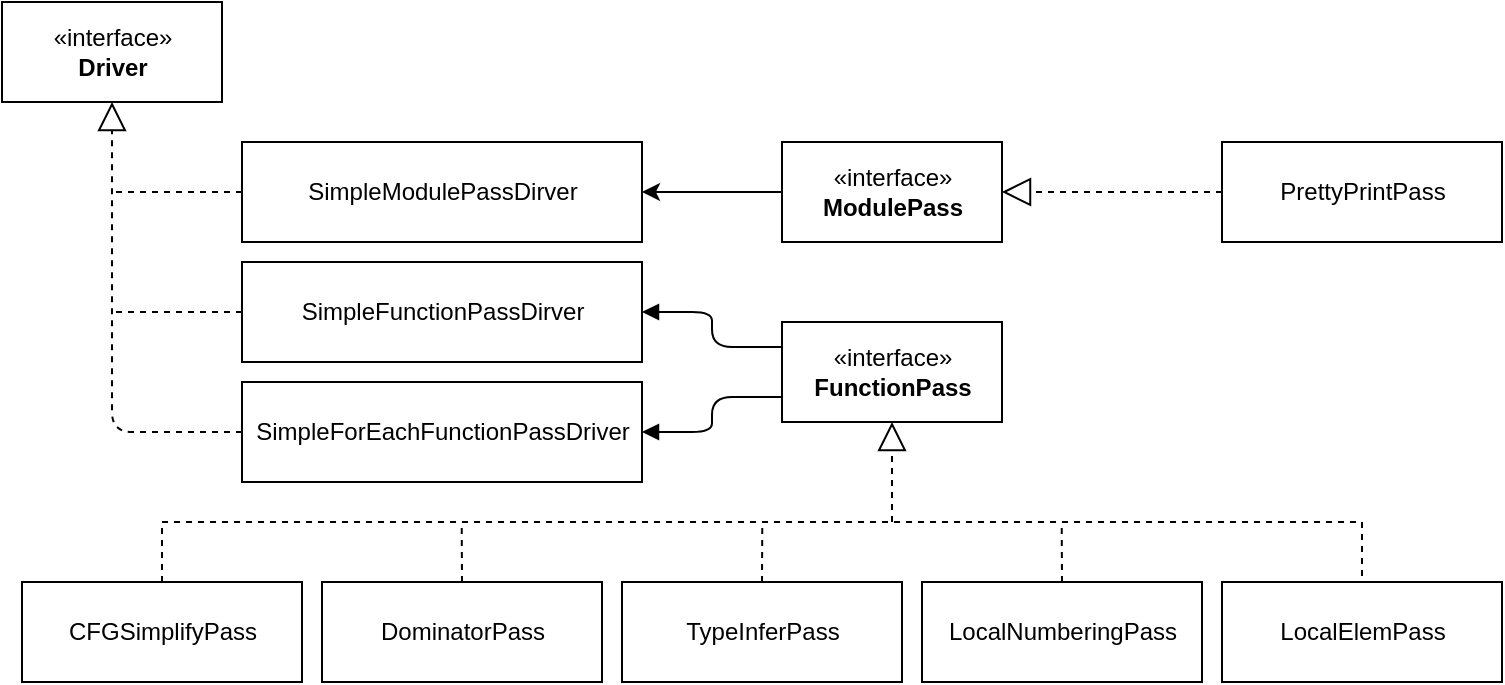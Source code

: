 <mxfile version="14.5.1" type="device"><diagram id="VHJSlbRATJFRq5zhXGeg" name="Page-1"><mxGraphModel dx="1169" dy="481" grid="1" gridSize="10" guides="1" tooltips="1" connect="1" arrows="1" fold="1" page="1" pageScale="1" pageWidth="850" pageHeight="1100" math="0" shadow="0"><root><mxCell id="0"/><mxCell id="1" parent="0"/><mxCell id="5G_qz9onivNxE9hjm6HM-1" value="«interface»&lt;br&gt;&lt;b&gt;Driver&lt;/b&gt;" style="html=1;" parent="1" vertex="1"><mxGeometry x="60" y="150" width="110" height="50" as="geometry"/></mxCell><mxCell id="5G_qz9onivNxE9hjm6HM-18" value="" style="edgeStyle=orthogonalEdgeStyle;rounded=0;orthogonalLoop=1;jettySize=auto;html=1;endArrow=classic;endFill=1;" parent="1" source="5G_qz9onivNxE9hjm6HM-2" target="5G_qz9onivNxE9hjm6HM-6" edge="1"><mxGeometry relative="1" as="geometry"/></mxCell><mxCell id="5G_qz9onivNxE9hjm6HM-2" value="«interface»&lt;br&gt;&lt;b&gt;ModulePass&lt;/b&gt;" style="html=1;" parent="1" vertex="1"><mxGeometry x="450" y="220" width="110" height="50" as="geometry"/></mxCell><mxCell id="5G_qz9onivNxE9hjm6HM-5" value="«interface»&lt;br&gt;&lt;b&gt;FunctionPass&lt;/b&gt;" style="html=1;" parent="1" vertex="1"><mxGeometry x="450" y="310" width="110" height="50" as="geometry"/></mxCell><mxCell id="ccXsAoPt902ctkPnYVjQ-11" style="edgeStyle=orthogonalEdgeStyle;rounded=0;orthogonalLoop=1;jettySize=auto;html=1;exitX=0;exitY=0.5;exitDx=0;exitDy=0;dashed=1;endArrow=none;endFill=0;" edge="1" parent="1" source="5G_qz9onivNxE9hjm6HM-6"><mxGeometry relative="1" as="geometry"><mxPoint x="115" y="245" as="targetPoint"/></mxGeometry></mxCell><mxCell id="5G_qz9onivNxE9hjm6HM-6" value="SimpleModulePassDirver" style="html=1;" parent="1" vertex="1"><mxGeometry x="180" y="220" width="200" height="50" as="geometry"/></mxCell><mxCell id="ccXsAoPt902ctkPnYVjQ-10" style="edgeStyle=orthogonalEdgeStyle;rounded=0;orthogonalLoop=1;jettySize=auto;html=1;exitX=0;exitY=0.5;exitDx=0;exitDy=0;dashed=1;endArrow=none;endFill=0;" edge="1" parent="1" source="5G_qz9onivNxE9hjm6HM-7"><mxGeometry relative="1" as="geometry"><mxPoint x="115" y="305" as="targetPoint"/></mxGeometry></mxCell><mxCell id="5G_qz9onivNxE9hjm6HM-7" value="SimpleFunctionPassDirver" style="html=1;" parent="1" vertex="1"><mxGeometry x="180" y="280" width="200" height="50" as="geometry"/></mxCell><mxCell id="5G_qz9onivNxE9hjm6HM-8" value="&lt;span class=&quot;pl-en&quot;&gt;SimpleForEachFunctionPassDriver&lt;/span&gt;" style="html=1;" parent="1" vertex="1"><mxGeometry x="180" y="340" width="200" height="50" as="geometry"/></mxCell><mxCell id="5G_qz9onivNxE9hjm6HM-21" value="" style="endArrow=block;endFill=1;html=1;edgeStyle=orthogonalEdgeStyle;align=left;verticalAlign=top;entryX=1;entryY=0.5;entryDx=0;entryDy=0;exitX=0;exitY=0.75;exitDx=0;exitDy=0;" parent="1" source="5G_qz9onivNxE9hjm6HM-5" target="5G_qz9onivNxE9hjm6HM-8" edge="1"><mxGeometry x="-1" relative="1" as="geometry"><mxPoint x="140" y="500" as="sourcePoint"/><mxPoint x="300" y="500" as="targetPoint"/></mxGeometry></mxCell><mxCell id="5G_qz9onivNxE9hjm6HM-23" value="" style="endArrow=block;endFill=1;html=1;edgeStyle=orthogonalEdgeStyle;align=left;verticalAlign=top;entryX=1;entryY=0.5;entryDx=0;entryDy=0;exitX=0;exitY=0.25;exitDx=0;exitDy=0;" parent="1" source="5G_qz9onivNxE9hjm6HM-5" target="5G_qz9onivNxE9hjm6HM-7" edge="1"><mxGeometry x="-1" relative="1" as="geometry"><mxPoint x="150" y="510" as="sourcePoint"/><mxPoint x="310" y="510" as="targetPoint"/></mxGeometry></mxCell><mxCell id="5G_qz9onivNxE9hjm6HM-24" value="PrettyPrintPass" style="html=1;" parent="1" vertex="1"><mxGeometry x="670" y="220" width="140" height="50" as="geometry"/></mxCell><mxCell id="ccXsAoPt902ctkPnYVjQ-2" style="edgeStyle=orthogonalEdgeStyle;rounded=0;orthogonalLoop=1;jettySize=auto;html=1;exitX=0.5;exitY=0;exitDx=0;exitDy=0;endArrow=none;endFill=0;entryX=0.5;entryY=0;entryDx=0;entryDy=0;dashed=1;" edge="1" parent="1" source="5G_qz9onivNxE9hjm6HM-26" target="5G_qz9onivNxE9hjm6HM-30"><mxGeometry relative="1" as="geometry"><mxPoint x="430" y="400" as="targetPoint"/><Array as="points"><mxPoint x="140" y="410"/><mxPoint x="740" y="410"/></Array></mxGeometry></mxCell><mxCell id="5G_qz9onivNxE9hjm6HM-26" value="CFGSimplifyPass" style="html=1;" parent="1" vertex="1"><mxGeometry x="70" y="440" width="140" height="50" as="geometry"/></mxCell><mxCell id="ccXsAoPt902ctkPnYVjQ-3" style="edgeStyle=orthogonalEdgeStyle;rounded=0;orthogonalLoop=1;jettySize=auto;html=1;exitX=0.5;exitY=0;exitDx=0;exitDy=0;endArrow=none;endFill=0;dashed=1;" edge="1" parent="1" source="5G_qz9onivNxE9hjm6HM-27"><mxGeometry relative="1" as="geometry"><mxPoint x="289.857" y="410" as="targetPoint"/></mxGeometry></mxCell><mxCell id="5G_qz9onivNxE9hjm6HM-27" value="DominatorPass" style="html=1;" parent="1" vertex="1"><mxGeometry x="220" y="440" width="140" height="50" as="geometry"/></mxCell><mxCell id="ccXsAoPt902ctkPnYVjQ-4" style="edgeStyle=orthogonalEdgeStyle;rounded=0;orthogonalLoop=1;jettySize=auto;html=1;exitX=0.5;exitY=0;exitDx=0;exitDy=0;endArrow=none;endFill=0;dashed=1;" edge="1" parent="1" source="5G_qz9onivNxE9hjm6HM-28"><mxGeometry relative="1" as="geometry"><mxPoint x="440.143" y="410" as="targetPoint"/></mxGeometry></mxCell><mxCell id="5G_qz9onivNxE9hjm6HM-28" value="TypeInferPass" style="html=1;" parent="1" vertex="1"><mxGeometry x="370" y="440" width="140" height="50" as="geometry"/></mxCell><mxCell id="ccXsAoPt902ctkPnYVjQ-5" style="edgeStyle=orthogonalEdgeStyle;rounded=0;orthogonalLoop=1;jettySize=auto;html=1;exitX=0.5;exitY=0;exitDx=0;exitDy=0;endArrow=none;endFill=0;dashed=1;" edge="1" parent="1" source="5G_qz9onivNxE9hjm6HM-29"><mxGeometry relative="1" as="geometry"><mxPoint x="589.857" y="410" as="targetPoint"/></mxGeometry></mxCell><mxCell id="5G_qz9onivNxE9hjm6HM-29" value="LocalNumberingPass" style="html=1;" parent="1" vertex="1"><mxGeometry x="520" y="440" width="140" height="50" as="geometry"/></mxCell><mxCell id="5G_qz9onivNxE9hjm6HM-30" value="LocalElemPass" style="html=1;" parent="1" vertex="1"><mxGeometry x="670" y="440" width="140" height="50" as="geometry"/></mxCell><mxCell id="ccXsAoPt902ctkPnYVjQ-6" value="" style="endArrow=block;dashed=1;endFill=0;endSize=12;html=1;entryX=1;entryY=0.5;entryDx=0;entryDy=0;exitX=0;exitY=0.5;exitDx=0;exitDy=0;" edge="1" parent="1" source="5G_qz9onivNxE9hjm6HM-24" target="5G_qz9onivNxE9hjm6HM-2"><mxGeometry width="160" relative="1" as="geometry"><mxPoint x="570" y="300" as="sourcePoint"/><mxPoint x="730" y="300" as="targetPoint"/></mxGeometry></mxCell><mxCell id="ccXsAoPt902ctkPnYVjQ-7" value="" style="endArrow=block;dashed=1;endFill=0;endSize=12;html=1;entryX=0.5;entryY=1;entryDx=0;entryDy=0;" edge="1" parent="1" target="5G_qz9onivNxE9hjm6HM-5"><mxGeometry width="160" relative="1" as="geometry"><mxPoint x="505" y="410" as="sourcePoint"/><mxPoint x="840" y="350" as="targetPoint"/></mxGeometry></mxCell><mxCell id="ccXsAoPt902ctkPnYVjQ-8" value="" style="endArrow=block;dashed=1;endFill=0;endSize=12;html=1;entryX=0.5;entryY=1;entryDx=0;entryDy=0;exitX=0;exitY=0.5;exitDx=0;exitDy=0;" edge="1" parent="1" source="5G_qz9onivNxE9hjm6HM-8" target="5G_qz9onivNxE9hjm6HM-1"><mxGeometry width="160" relative="1" as="geometry"><mxPoint x="60" y="290" as="sourcePoint"/><mxPoint x="220" y="290" as="targetPoint"/><Array as="points"><mxPoint x="115" y="365"/></Array></mxGeometry></mxCell></root></mxGraphModel></diagram></mxfile>